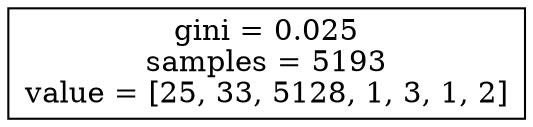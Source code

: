 digraph Tree {
node [shape=box] ;
0 [label="gini = 0.025\nsamples = 5193\nvalue = [25, 33, 5128, 1, 3, 1, 2]"] ;
}